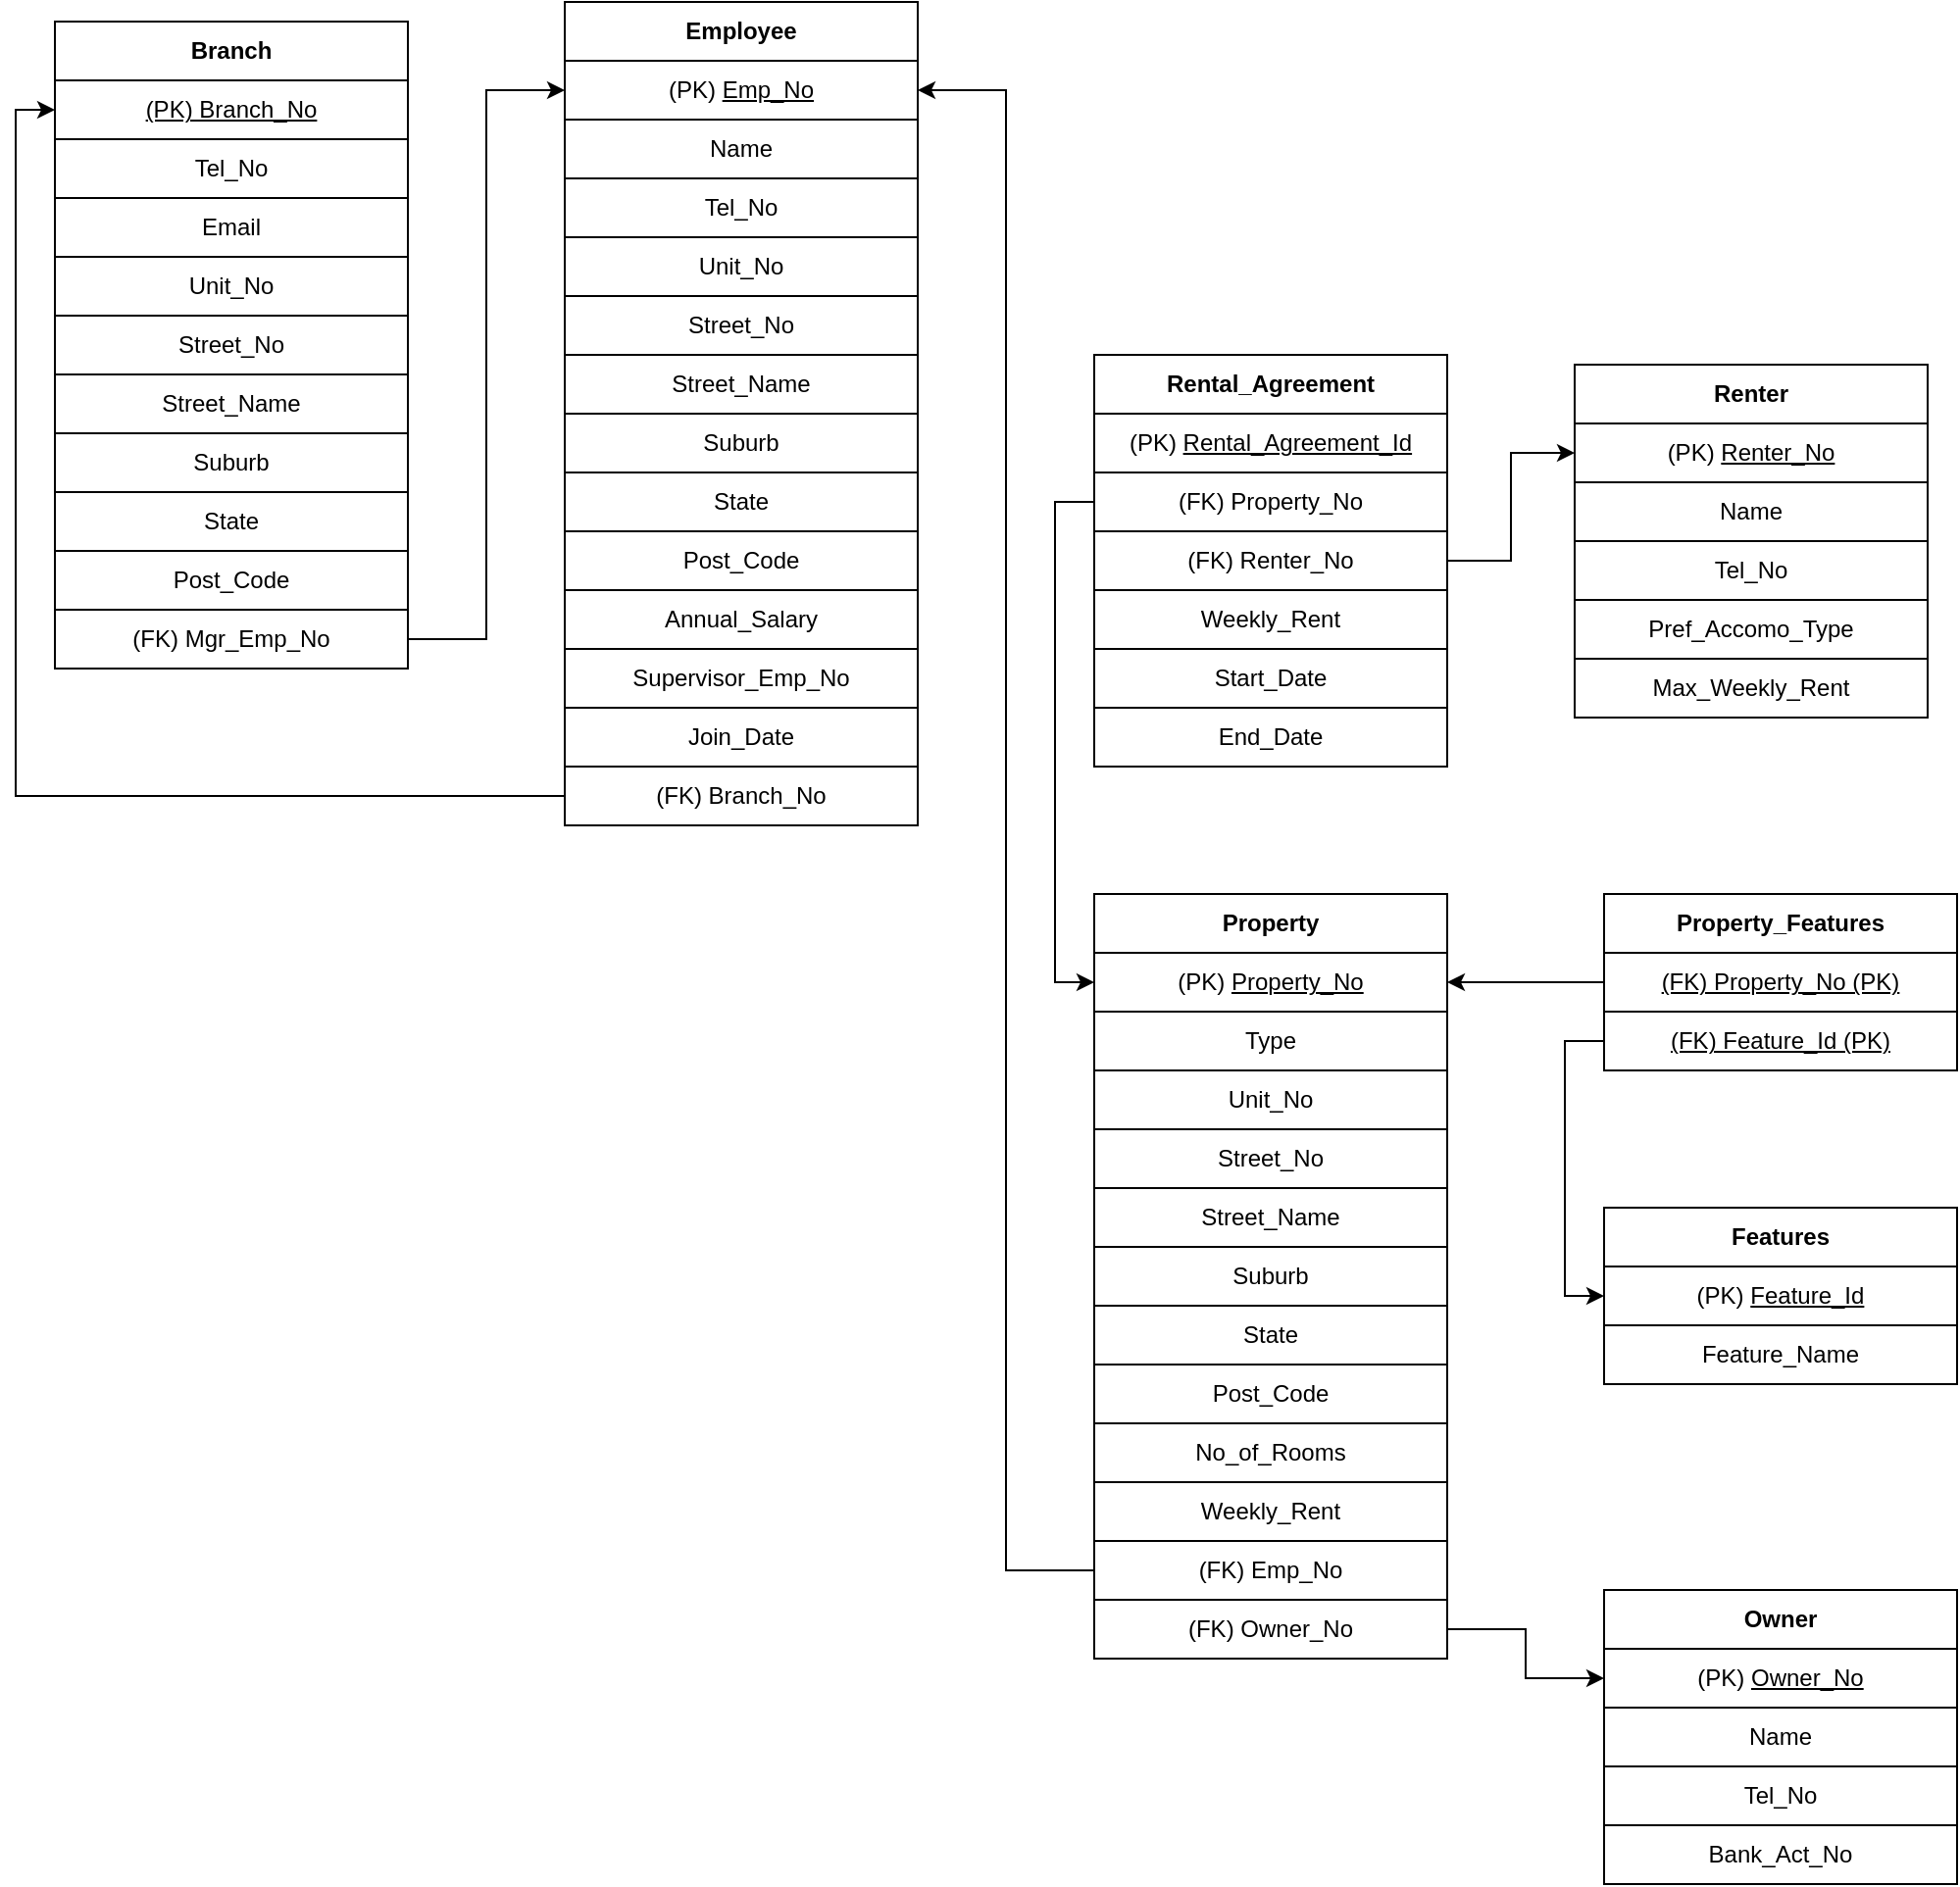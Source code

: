 <mxfile version="24.2.5" type="device">
  <diagram name="Page-1" id="bjVycl1NhYAhUDCoDyCF">
    <mxGraphModel dx="1670" dy="943" grid="1" gridSize="10" guides="1" tooltips="1" connect="1" arrows="1" fold="1" page="1" pageScale="1" pageWidth="1100" pageHeight="1700" math="0" shadow="0">
      <root>
        <mxCell id="0" />
        <mxCell id="1" parent="0" />
        <mxCell id="hHR7pFkJkazH_EM8U-UJ-1" value="" style="whiteSpace=wrap;html=1;aspect=fixed;" vertex="1" parent="1">
          <mxGeometry x="110" y="60" width="180" height="180" as="geometry" />
        </mxCell>
        <mxCell id="hHR7pFkJkazH_EM8U-UJ-2" value="&lt;u&gt;(PK) Branch_No&lt;/u&gt;" style="rounded=0;whiteSpace=wrap;html=1;" vertex="1" parent="1">
          <mxGeometry x="110" y="90" width="180" height="30" as="geometry" />
        </mxCell>
        <mxCell id="hHR7pFkJkazH_EM8U-UJ-3" value="Email" style="rounded=0;whiteSpace=wrap;html=1;" vertex="1" parent="1">
          <mxGeometry x="110" y="150" width="180" height="30" as="geometry" />
        </mxCell>
        <mxCell id="hHR7pFkJkazH_EM8U-UJ-4" value="Unit_No" style="rounded=0;whiteSpace=wrap;html=1;" vertex="1" parent="1">
          <mxGeometry x="110" y="180" width="180" height="30" as="geometry" />
        </mxCell>
        <mxCell id="hHR7pFkJkazH_EM8U-UJ-5" value="Street_No" style="rounded=0;whiteSpace=wrap;html=1;" vertex="1" parent="1">
          <mxGeometry x="110" y="210" width="180" height="30" as="geometry" />
        </mxCell>
        <mxCell id="hHR7pFkJkazH_EM8U-UJ-6" value="Street_Name" style="rounded=0;whiteSpace=wrap;html=1;" vertex="1" parent="1">
          <mxGeometry x="110" y="240" width="180" height="30" as="geometry" />
        </mxCell>
        <mxCell id="hHR7pFkJkazH_EM8U-UJ-7" value="Suburb" style="rounded=0;whiteSpace=wrap;html=1;" vertex="1" parent="1">
          <mxGeometry x="110" y="270" width="180" height="30" as="geometry" />
        </mxCell>
        <mxCell id="hHR7pFkJkazH_EM8U-UJ-8" value="Post_Code" style="rounded=0;whiteSpace=wrap;html=1;" vertex="1" parent="1">
          <mxGeometry x="110" y="330" width="180" height="30" as="geometry" />
        </mxCell>
        <mxCell id="hHR7pFkJkazH_EM8U-UJ-9" value="Tel_No" style="rounded=0;whiteSpace=wrap;html=1;" vertex="1" parent="1">
          <mxGeometry x="110" y="120" width="180" height="30" as="geometry" />
        </mxCell>
        <mxCell id="hHR7pFkJkazH_EM8U-UJ-10" value="&lt;b&gt;Branch&lt;/b&gt;" style="rounded=0;whiteSpace=wrap;html=1;" vertex="1" parent="1">
          <mxGeometry x="110" y="60" width="180" height="30" as="geometry" />
        </mxCell>
        <mxCell id="hHR7pFkJkazH_EM8U-UJ-11" value="State" style="rounded=0;whiteSpace=wrap;html=1;" vertex="1" parent="1">
          <mxGeometry x="110" y="300" width="180" height="30" as="geometry" />
        </mxCell>
        <mxCell id="hHR7pFkJkazH_EM8U-UJ-85" style="edgeStyle=orthogonalEdgeStyle;rounded=0;orthogonalLoop=1;jettySize=auto;html=1;exitX=1;exitY=0.5;exitDx=0;exitDy=0;entryX=0;entryY=0.5;entryDx=0;entryDy=0;" edge="1" parent="1" source="hHR7pFkJkazH_EM8U-UJ-12" target="hHR7pFkJkazH_EM8U-UJ-26">
          <mxGeometry relative="1" as="geometry" />
        </mxCell>
        <mxCell id="hHR7pFkJkazH_EM8U-UJ-12" value="(FK) Mgr_Emp_No" style="rounded=0;whiteSpace=wrap;html=1;" vertex="1" parent="1">
          <mxGeometry x="110" y="360" width="180" height="30" as="geometry" />
        </mxCell>
        <mxCell id="hHR7pFkJkazH_EM8U-UJ-13" value="" style="whiteSpace=wrap;html=1;aspect=fixed;" vertex="1" parent="1">
          <mxGeometry x="640" y="505" width="180" height="180" as="geometry" />
        </mxCell>
        <mxCell id="hHR7pFkJkazH_EM8U-UJ-14" value="(PK) &lt;u&gt;Property_No&lt;/u&gt;" style="rounded=0;whiteSpace=wrap;html=1;" vertex="1" parent="1">
          <mxGeometry x="640" y="535" width="180" height="30" as="geometry" />
        </mxCell>
        <mxCell id="hHR7pFkJkazH_EM8U-UJ-87" style="edgeStyle=orthogonalEdgeStyle;rounded=0;orthogonalLoop=1;jettySize=auto;html=1;exitX=0;exitY=0.5;exitDx=0;exitDy=0;entryX=1;entryY=0.5;entryDx=0;entryDy=0;" edge="1" parent="1" source="hHR7pFkJkazH_EM8U-UJ-15" target="hHR7pFkJkazH_EM8U-UJ-26">
          <mxGeometry relative="1" as="geometry" />
        </mxCell>
        <mxCell id="hHR7pFkJkazH_EM8U-UJ-15" value="(FK) Emp_No" style="rounded=0;whiteSpace=wrap;html=1;" vertex="1" parent="1">
          <mxGeometry x="640" y="835" width="180" height="30" as="geometry" />
        </mxCell>
        <mxCell id="hHR7pFkJkazH_EM8U-UJ-16" value="Unit_No" style="rounded=0;whiteSpace=wrap;html=1;" vertex="1" parent="1">
          <mxGeometry x="640" y="595" width="180" height="30" as="geometry" />
        </mxCell>
        <mxCell id="hHR7pFkJkazH_EM8U-UJ-17" value="Street_No" style="rounded=0;whiteSpace=wrap;html=1;" vertex="1" parent="1">
          <mxGeometry x="640" y="625" width="180" height="30" as="geometry" />
        </mxCell>
        <mxCell id="hHR7pFkJkazH_EM8U-UJ-18" value="Street_Name" style="rounded=0;whiteSpace=wrap;html=1;" vertex="1" parent="1">
          <mxGeometry x="640" y="655" width="180" height="30" as="geometry" />
        </mxCell>
        <mxCell id="hHR7pFkJkazH_EM8U-UJ-19" value="Suburb" style="rounded=0;whiteSpace=wrap;html=1;" vertex="1" parent="1">
          <mxGeometry x="640" y="685" width="180" height="30" as="geometry" />
        </mxCell>
        <mxCell id="hHR7pFkJkazH_EM8U-UJ-20" value="Post_Code" style="rounded=0;whiteSpace=wrap;html=1;" vertex="1" parent="1">
          <mxGeometry x="640" y="745" width="180" height="30" as="geometry" />
        </mxCell>
        <mxCell id="hHR7pFkJkazH_EM8U-UJ-21" value="Type" style="rounded=0;whiteSpace=wrap;html=1;" vertex="1" parent="1">
          <mxGeometry x="640" y="565" width="180" height="30" as="geometry" />
        </mxCell>
        <mxCell id="hHR7pFkJkazH_EM8U-UJ-22" value="&lt;b&gt;Property&lt;/b&gt;" style="rounded=0;whiteSpace=wrap;html=1;" vertex="1" parent="1">
          <mxGeometry x="640" y="505" width="180" height="30" as="geometry" />
        </mxCell>
        <mxCell id="hHR7pFkJkazH_EM8U-UJ-23" value="State" style="rounded=0;whiteSpace=wrap;html=1;" vertex="1" parent="1">
          <mxGeometry x="640" y="715" width="180" height="30" as="geometry" />
        </mxCell>
        <mxCell id="hHR7pFkJkazH_EM8U-UJ-24" value="Weekly_Rent" style="rounded=0;whiteSpace=wrap;html=1;" vertex="1" parent="1">
          <mxGeometry x="640" y="805" width="180" height="30" as="geometry" />
        </mxCell>
        <mxCell id="hHR7pFkJkazH_EM8U-UJ-25" value="" style="whiteSpace=wrap;html=1;aspect=fixed;" vertex="1" parent="1">
          <mxGeometry x="370" y="50" width="180" height="180" as="geometry" />
        </mxCell>
        <mxCell id="hHR7pFkJkazH_EM8U-UJ-26" value="(PK) &lt;u&gt;Emp_No&lt;/u&gt;" style="rounded=0;whiteSpace=wrap;html=1;" vertex="1" parent="1">
          <mxGeometry x="370" y="80" width="180" height="30" as="geometry" />
        </mxCell>
        <mxCell id="hHR7pFkJkazH_EM8U-UJ-27" value="Tel_No" style="rounded=0;whiteSpace=wrap;html=1;" vertex="1" parent="1">
          <mxGeometry x="370" y="140" width="180" height="30" as="geometry" />
        </mxCell>
        <mxCell id="hHR7pFkJkazH_EM8U-UJ-28" value="Unit_No" style="rounded=0;whiteSpace=wrap;html=1;" vertex="1" parent="1">
          <mxGeometry x="370" y="170" width="180" height="30" as="geometry" />
        </mxCell>
        <mxCell id="hHR7pFkJkazH_EM8U-UJ-29" value="Street_No" style="rounded=0;whiteSpace=wrap;html=1;" vertex="1" parent="1">
          <mxGeometry x="370" y="200" width="180" height="30" as="geometry" />
        </mxCell>
        <mxCell id="hHR7pFkJkazH_EM8U-UJ-30" value="Street_Name" style="rounded=0;whiteSpace=wrap;html=1;" vertex="1" parent="1">
          <mxGeometry x="370" y="230" width="180" height="30" as="geometry" />
        </mxCell>
        <mxCell id="hHR7pFkJkazH_EM8U-UJ-31" value="Suburb" style="rounded=0;whiteSpace=wrap;html=1;" vertex="1" parent="1">
          <mxGeometry x="370" y="260" width="180" height="30" as="geometry" />
        </mxCell>
        <mxCell id="hHR7pFkJkazH_EM8U-UJ-32" value="Post_Code" style="rounded=0;whiteSpace=wrap;html=1;" vertex="1" parent="1">
          <mxGeometry x="370" y="320" width="180" height="30" as="geometry" />
        </mxCell>
        <mxCell id="hHR7pFkJkazH_EM8U-UJ-33" value="Name" style="rounded=0;whiteSpace=wrap;html=1;" vertex="1" parent="1">
          <mxGeometry x="370" y="110" width="180" height="30" as="geometry" />
        </mxCell>
        <mxCell id="hHR7pFkJkazH_EM8U-UJ-34" value="&lt;b&gt;Employee&lt;/b&gt;" style="rounded=0;whiteSpace=wrap;html=1;" vertex="1" parent="1">
          <mxGeometry x="370" y="50" width="180" height="30" as="geometry" />
        </mxCell>
        <mxCell id="hHR7pFkJkazH_EM8U-UJ-35" value="State" style="rounded=0;whiteSpace=wrap;html=1;" vertex="1" parent="1">
          <mxGeometry x="370" y="290" width="180" height="30" as="geometry" />
        </mxCell>
        <mxCell id="hHR7pFkJkazH_EM8U-UJ-36" value="Annual_Salary" style="rounded=0;whiteSpace=wrap;html=1;" vertex="1" parent="1">
          <mxGeometry x="370" y="350" width="180" height="30" as="geometry" />
        </mxCell>
        <mxCell id="hHR7pFkJkazH_EM8U-UJ-37" value="Supervisor_Emp_No" style="rounded=0;whiteSpace=wrap;html=1;" vertex="1" parent="1">
          <mxGeometry x="370" y="380" width="180" height="30" as="geometry" />
        </mxCell>
        <mxCell id="hHR7pFkJkazH_EM8U-UJ-84" style="edgeStyle=orthogonalEdgeStyle;rounded=0;orthogonalLoop=1;jettySize=auto;html=1;exitX=0;exitY=0.5;exitDx=0;exitDy=0;entryX=0;entryY=0.5;entryDx=0;entryDy=0;" edge="1" parent="1" source="hHR7pFkJkazH_EM8U-UJ-38" target="hHR7pFkJkazH_EM8U-UJ-2">
          <mxGeometry relative="1" as="geometry" />
        </mxCell>
        <mxCell id="hHR7pFkJkazH_EM8U-UJ-38" value="(FK) Branch_No" style="rounded=0;whiteSpace=wrap;html=1;" vertex="1" parent="1">
          <mxGeometry x="370" y="440" width="180" height="30" as="geometry" />
        </mxCell>
        <mxCell id="hHR7pFkJkazH_EM8U-UJ-40" value="Join_Date" style="rounded=0;whiteSpace=wrap;html=1;" vertex="1" parent="1">
          <mxGeometry x="370" y="410" width="180" height="30" as="geometry" />
        </mxCell>
        <mxCell id="hHR7pFkJkazH_EM8U-UJ-41" value="No_of_Rooms" style="rounded=0;whiteSpace=wrap;html=1;" vertex="1" parent="1">
          <mxGeometry x="640" y="775" width="180" height="30" as="geometry" />
        </mxCell>
        <mxCell id="hHR7pFkJkazH_EM8U-UJ-88" style="edgeStyle=orthogonalEdgeStyle;rounded=0;orthogonalLoop=1;jettySize=auto;html=1;exitX=1;exitY=0.5;exitDx=0;exitDy=0;entryX=0;entryY=0.5;entryDx=0;entryDy=0;" edge="1" parent="1" source="hHR7pFkJkazH_EM8U-UJ-42" target="hHR7pFkJkazH_EM8U-UJ-44">
          <mxGeometry relative="1" as="geometry" />
        </mxCell>
        <mxCell id="hHR7pFkJkazH_EM8U-UJ-42" value="(FK) Owner_No" style="rounded=0;whiteSpace=wrap;html=1;" vertex="1" parent="1">
          <mxGeometry x="640" y="865" width="180" height="30" as="geometry" />
        </mxCell>
        <mxCell id="hHR7pFkJkazH_EM8U-UJ-43" value="" style="whiteSpace=wrap;html=1;aspect=fixed;" vertex="1" parent="1">
          <mxGeometry x="900" y="860" width="150" height="150" as="geometry" />
        </mxCell>
        <mxCell id="hHR7pFkJkazH_EM8U-UJ-44" value="(PK) &lt;u&gt;Owner_No&lt;/u&gt;" style="rounded=0;whiteSpace=wrap;html=1;" vertex="1" parent="1">
          <mxGeometry x="900" y="890" width="180" height="30" as="geometry" />
        </mxCell>
        <mxCell id="hHR7pFkJkazH_EM8U-UJ-45" value="Tel_No" style="rounded=0;whiteSpace=wrap;html=1;" vertex="1" parent="1">
          <mxGeometry x="900" y="950" width="180" height="30" as="geometry" />
        </mxCell>
        <mxCell id="hHR7pFkJkazH_EM8U-UJ-46" value="Bank_Act_No" style="rounded=0;whiteSpace=wrap;html=1;" vertex="1" parent="1">
          <mxGeometry x="900" y="980" width="180" height="30" as="geometry" />
        </mxCell>
        <mxCell id="hHR7pFkJkazH_EM8U-UJ-49" value="Name" style="rounded=0;whiteSpace=wrap;html=1;" vertex="1" parent="1">
          <mxGeometry x="900" y="920" width="180" height="30" as="geometry" />
        </mxCell>
        <mxCell id="hHR7pFkJkazH_EM8U-UJ-50" value="&lt;b&gt;Owner&lt;/b&gt;" style="rounded=0;whiteSpace=wrap;html=1;" vertex="1" parent="1">
          <mxGeometry x="900" y="860" width="180" height="30" as="geometry" />
        </mxCell>
        <mxCell id="hHR7pFkJkazH_EM8U-UJ-52" value="" style="whiteSpace=wrap;html=1;aspect=fixed;" vertex="1" parent="1">
          <mxGeometry x="885" y="235" width="150" height="150" as="geometry" />
        </mxCell>
        <mxCell id="hHR7pFkJkazH_EM8U-UJ-53" value="(PK) &lt;u&gt;Renter_No&lt;/u&gt;" style="rounded=0;whiteSpace=wrap;html=1;" vertex="1" parent="1">
          <mxGeometry x="885" y="265" width="180" height="30" as="geometry" />
        </mxCell>
        <mxCell id="hHR7pFkJkazH_EM8U-UJ-54" value="Tel_No" style="rounded=0;whiteSpace=wrap;html=1;" vertex="1" parent="1">
          <mxGeometry x="885" y="325" width="180" height="30" as="geometry" />
        </mxCell>
        <mxCell id="hHR7pFkJkazH_EM8U-UJ-55" value="Pref_Accomo_Type" style="rounded=0;whiteSpace=wrap;html=1;" vertex="1" parent="1">
          <mxGeometry x="885" y="355" width="180" height="30" as="geometry" />
        </mxCell>
        <mxCell id="hHR7pFkJkazH_EM8U-UJ-56" value="Name" style="rounded=0;whiteSpace=wrap;html=1;" vertex="1" parent="1">
          <mxGeometry x="885" y="295" width="180" height="30" as="geometry" />
        </mxCell>
        <mxCell id="hHR7pFkJkazH_EM8U-UJ-57" value="&lt;b&gt;Renter&lt;/b&gt;" style="rounded=0;whiteSpace=wrap;html=1;" vertex="1" parent="1">
          <mxGeometry x="885" y="235" width="180" height="30" as="geometry" />
        </mxCell>
        <mxCell id="hHR7pFkJkazH_EM8U-UJ-58" value="Max_Weekly_Rent" style="rounded=0;whiteSpace=wrap;html=1;" vertex="1" parent="1">
          <mxGeometry x="885" y="385" width="180" height="30" as="geometry" />
        </mxCell>
        <mxCell id="hHR7pFkJkazH_EM8U-UJ-61" value="(PK) &lt;u&gt;Feature_Id&lt;/u&gt;" style="rounded=0;whiteSpace=wrap;html=1;" vertex="1" parent="1">
          <mxGeometry x="900" y="695" width="180" height="30" as="geometry" />
        </mxCell>
        <mxCell id="hHR7pFkJkazH_EM8U-UJ-64" value="Feature_Name" style="rounded=0;whiteSpace=wrap;html=1;" vertex="1" parent="1">
          <mxGeometry x="900" y="725" width="180" height="30" as="geometry" />
        </mxCell>
        <mxCell id="hHR7pFkJkazH_EM8U-UJ-65" value="&lt;b&gt;Features&lt;/b&gt;" style="rounded=0;whiteSpace=wrap;html=1;" vertex="1" parent="1">
          <mxGeometry x="900" y="665" width="180" height="30" as="geometry" />
        </mxCell>
        <mxCell id="hHR7pFkJkazH_EM8U-UJ-92" style="edgeStyle=orthogonalEdgeStyle;rounded=0;orthogonalLoop=1;jettySize=auto;html=1;exitX=0;exitY=0.5;exitDx=0;exitDy=0;entryX=1;entryY=0.5;entryDx=0;entryDy=0;" edge="1" parent="1" source="hHR7pFkJkazH_EM8U-UJ-68" target="hHR7pFkJkazH_EM8U-UJ-14">
          <mxGeometry relative="1" as="geometry" />
        </mxCell>
        <mxCell id="hHR7pFkJkazH_EM8U-UJ-68" value="(FK) Property_No (PK)" style="rounded=0;whiteSpace=wrap;html=1;fontStyle=4" vertex="1" parent="1">
          <mxGeometry x="900" y="535" width="180" height="30" as="geometry" />
        </mxCell>
        <mxCell id="hHR7pFkJkazH_EM8U-UJ-72" value="&lt;b&gt;Property_Features&lt;/b&gt;" style="rounded=0;whiteSpace=wrap;html=1;" vertex="1" parent="1">
          <mxGeometry x="900" y="505" width="180" height="30" as="geometry" />
        </mxCell>
        <mxCell id="hHR7pFkJkazH_EM8U-UJ-93" style="edgeStyle=orthogonalEdgeStyle;rounded=0;orthogonalLoop=1;jettySize=auto;html=1;exitX=0;exitY=0.5;exitDx=0;exitDy=0;entryX=0;entryY=0.5;entryDx=0;entryDy=0;" edge="1" parent="1" source="hHR7pFkJkazH_EM8U-UJ-74" target="hHR7pFkJkazH_EM8U-UJ-61">
          <mxGeometry relative="1" as="geometry" />
        </mxCell>
        <mxCell id="hHR7pFkJkazH_EM8U-UJ-74" value="(FK) Feature_Id (PK)" style="rounded=0;whiteSpace=wrap;html=1;fontStyle=4" vertex="1" parent="1">
          <mxGeometry x="900" y="565" width="180" height="30" as="geometry" />
        </mxCell>
        <mxCell id="hHR7pFkJkazH_EM8U-UJ-76" value="" style="whiteSpace=wrap;html=1;aspect=fixed;" vertex="1" parent="1">
          <mxGeometry x="640" y="230" width="150" height="150" as="geometry" />
        </mxCell>
        <mxCell id="hHR7pFkJkazH_EM8U-UJ-77" value="(PK) &lt;u&gt;Rental_Agreement_Id&lt;/u&gt;" style="rounded=0;whiteSpace=wrap;html=1;" vertex="1" parent="1">
          <mxGeometry x="640" y="260" width="180" height="30" as="geometry" />
        </mxCell>
        <mxCell id="hHR7pFkJkazH_EM8U-UJ-96" style="edgeStyle=orthogonalEdgeStyle;rounded=0;orthogonalLoop=1;jettySize=auto;html=1;exitX=1;exitY=0.5;exitDx=0;exitDy=0;entryX=0;entryY=0.5;entryDx=0;entryDy=0;" edge="1" parent="1" source="hHR7pFkJkazH_EM8U-UJ-78" target="hHR7pFkJkazH_EM8U-UJ-53">
          <mxGeometry relative="1" as="geometry" />
        </mxCell>
        <mxCell id="hHR7pFkJkazH_EM8U-UJ-78" value="(FK) Renter_No" style="rounded=0;whiteSpace=wrap;html=1;" vertex="1" parent="1">
          <mxGeometry x="640" y="320" width="180" height="30" as="geometry" />
        </mxCell>
        <mxCell id="hHR7pFkJkazH_EM8U-UJ-79" value="Weekly_Rent" style="rounded=0;whiteSpace=wrap;html=1;" vertex="1" parent="1">
          <mxGeometry x="640" y="350" width="180" height="30" as="geometry" />
        </mxCell>
        <mxCell id="hHR7pFkJkazH_EM8U-UJ-95" style="edgeStyle=orthogonalEdgeStyle;rounded=0;orthogonalLoop=1;jettySize=auto;html=1;exitX=0;exitY=0.5;exitDx=0;exitDy=0;entryX=0;entryY=0.5;entryDx=0;entryDy=0;" edge="1" parent="1" source="hHR7pFkJkazH_EM8U-UJ-80" target="hHR7pFkJkazH_EM8U-UJ-14">
          <mxGeometry relative="1" as="geometry" />
        </mxCell>
        <mxCell id="hHR7pFkJkazH_EM8U-UJ-80" value="(FK) Property_No" style="rounded=0;whiteSpace=wrap;html=1;" vertex="1" parent="1">
          <mxGeometry x="640" y="290" width="180" height="30" as="geometry" />
        </mxCell>
        <mxCell id="hHR7pFkJkazH_EM8U-UJ-81" value="&lt;b&gt;Rental_Agreement&lt;/b&gt;" style="rounded=0;whiteSpace=wrap;html=1;" vertex="1" parent="1">
          <mxGeometry x="640" y="230" width="180" height="30" as="geometry" />
        </mxCell>
        <mxCell id="hHR7pFkJkazH_EM8U-UJ-82" value="Start_Date" style="rounded=0;whiteSpace=wrap;html=1;" vertex="1" parent="1">
          <mxGeometry x="640" y="380" width="180" height="30" as="geometry" />
        </mxCell>
        <mxCell id="hHR7pFkJkazH_EM8U-UJ-83" value="End_Date" style="rounded=0;whiteSpace=wrap;html=1;" vertex="1" parent="1">
          <mxGeometry x="640" y="410" width="180" height="30" as="geometry" />
        </mxCell>
      </root>
    </mxGraphModel>
  </diagram>
</mxfile>
